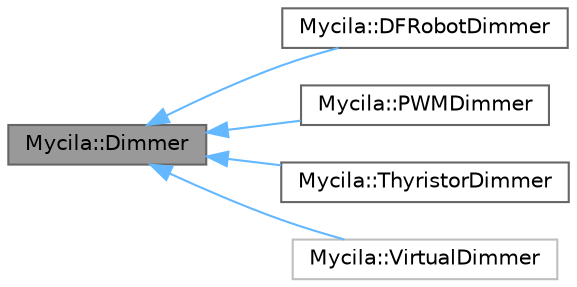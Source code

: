 digraph "Mycila::Dimmer"
{
 // LATEX_PDF_SIZE
  bgcolor="transparent";
  edge [fontname=Helvetica,fontsize=10,labelfontname=Helvetica,labelfontsize=10];
  node [fontname=Helvetica,fontsize=10,shape=box,height=0.2,width=0.4];
  rankdir="LR";
  Node1 [id="Node000001",label="Mycila::Dimmer",height=0.2,width=0.4,color="gray40", fillcolor="grey60", style="filled", fontcolor="black",tooltip=" "];
  Node1 -> Node2 [id="edge1_Node000001_Node000002",dir="back",color="steelblue1",style="solid",tooltip=" "];
  Node2 [id="Node000002",label="Mycila::DFRobotDimmer",height=0.2,width=0.4,color="gray40", fillcolor="white", style="filled",URL="$class_mycila_1_1_d_f_robot_dimmer.html",tooltip="DFRobot DFR1071/DFR1073/DFR0971 I2C controlled 0-10V/0-5V dimmer implementation for voltage regulator..."];
  Node1 -> Node3 [id="edge2_Node000001_Node000003",dir="back",color="steelblue1",style="solid",tooltip=" "];
  Node3 [id="Node000003",label="Mycila::PWMDimmer",height=0.2,width=0.4,color="gray40", fillcolor="white", style="filled",URL="$class_mycila_1_1_p_w_m_dimmer.html",tooltip="PWM based dimmer implementation for voltage regulators controlled by a PWM signal to 0-10V analog con..."];
  Node1 -> Node4 [id="edge3_Node000001_Node000004",dir="back",color="steelblue1",style="solid",tooltip=" "];
  Node4 [id="Node000004",label="Mycila::ThyristorDimmer",height=0.2,width=0.4,color="gray40", fillcolor="white", style="filled",URL="$class_mycila_1_1_thyristor_dimmer.html",tooltip="Thyristor (TRIAC) based dimmer implementation for TRIAC and Random SSR dimmers."];
  Node1 -> Node5 [id="edge4_Node000001_Node000005",dir="back",color="steelblue1",style="solid",tooltip=" "];
  Node5 [id="Node000005",label="Mycila::VirtualDimmer",height=0.2,width=0.4,color="grey75", fillcolor="white", style="filled",URL="$class_mycila_1_1_virtual_dimmer.html",tooltip=" "];
}
